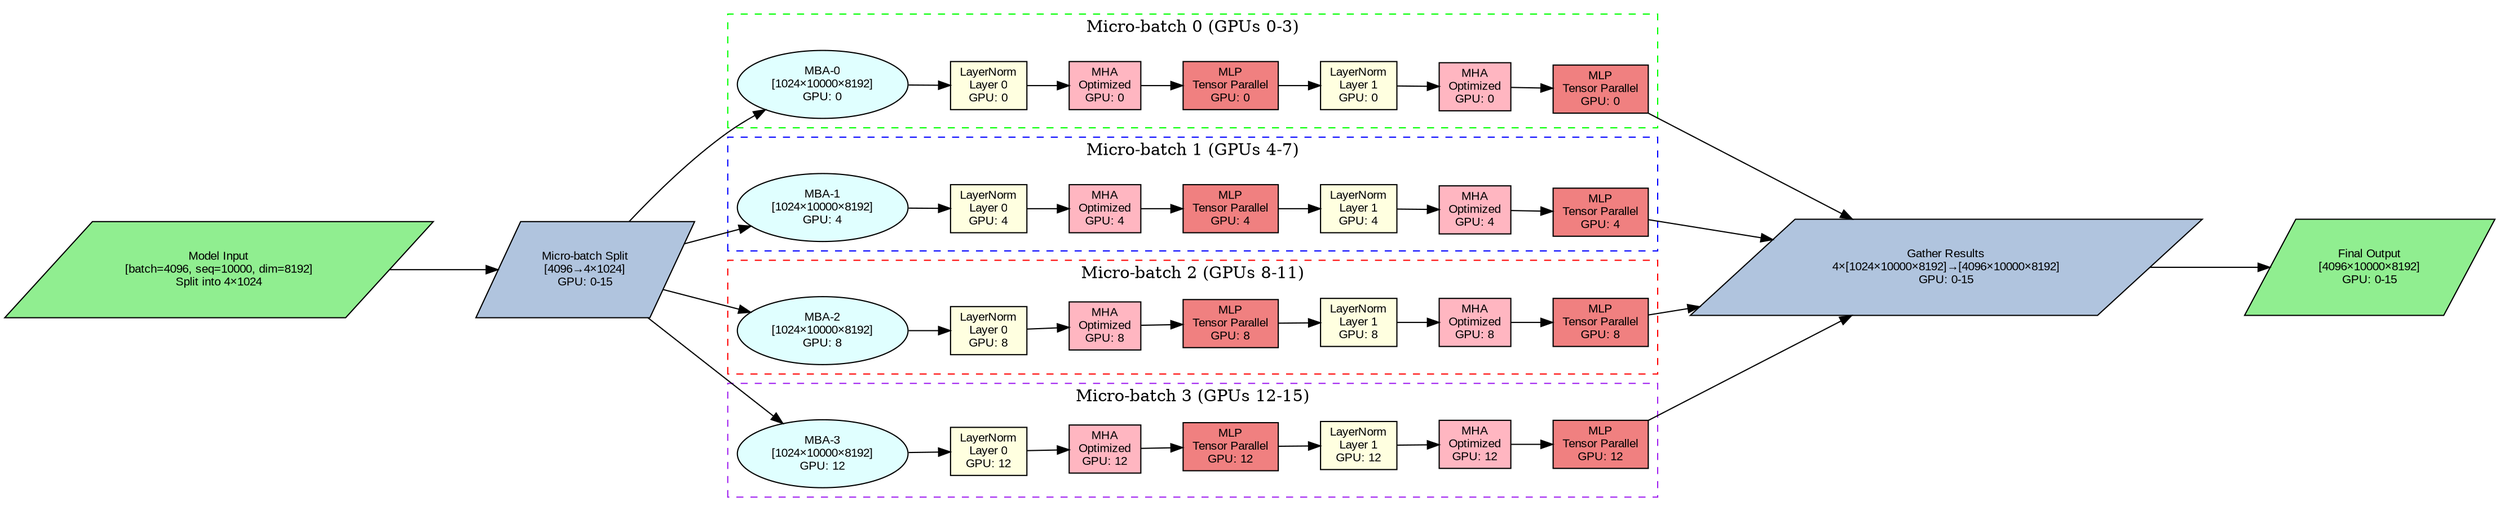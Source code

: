 digraph micro_batch_parallel_model {
    rankdir=LR
    size="40,30"
    
    node [fontname="Arial", fontsize=10]
    
    // Input with micro-batching
    input [label="Model Input\n[batch=4096, seq=10000, dim=8192]\nSplit into 4×1024", shape=parallelogram, fillcolor=lightgreen, style=filled]
    
    // Micro-batch split
    split [label="Micro-batch Split\n[4096→4×1024]\nGPU: 0-15", shape=parallelogram, fillcolor=lightsteelblue, style=filled]
    
    // 4 micro-batches processed in parallel
    subgraph cluster_microbatch0 {
        label="Micro-batch 0 (GPUs 0-3)";
        style=dashed;
        color=green;
        
        mba0 [label="MBA-0\n[1024×10000×8192]\nGPU: 0", shape=ellipse, fillcolor=lightcyan, style=filled]
        ln0_0 [label="LayerNorm\nLayer 0\nGPU: 0", shape=rectangle, fillcolor=lightyellow, style=filled]
        mha0_0 [label="MHA\nOptimized\nGPU: 0", shape=rectangle, fillcolor=lightpink, style=filled]
        mlp0_0 [label="MLP\nTensor Parallel\nGPU: 0", shape=rectangle, fillcolor=lightcoral, style=filled]
        
        ln1_0 [label="LayerNorm\nLayer 1\nGPU: 0", shape=rectangle, fillcolor=lightyellow, style=filled]
        mha1_0 [label="MHA\nOptimized\nGPU: 0", shape=rectangle, fillcolor=lightpink, style=filled]
        mlp1_0 [label="MLP\nTensor Parallel\nGPU: 0", shape=rectangle, fillcolor=lightcoral, style=filled]
    }
    
    subgraph cluster_microbatch1 {
        label="Micro-batch 1 (GPUs 4-7)";
        style=dashed;
        color=blue;
        
        mba1 [label="MBA-1\n[1024×10000×8192]\nGPU: 4", shape=ellipse, fillcolor=lightcyan, style=filled]
        ln0_1 [label="LayerNorm\nLayer 0\nGPU: 4", shape=rectangle, fillcolor=lightyellow, style=filled]
        mha0_1 [label="MHA\nOptimized\nGPU: 4", shape=rectangle, fillcolor=lightpink, style=filled]
        mlp0_1 [label="MLP\nTensor Parallel\nGPU: 4", shape=rectangle, fillcolor=lightcoral, style=filled]
        
        ln1_1 [label="LayerNorm\nLayer 1\nGPU: 4", shape=rectangle, fillcolor=lightyellow, style=filled]
        mha1_1 [label="MHA\nOptimized\nGPU: 4", shape=rectangle, fillcolor=lightpink, style=filled]
        mlp1_1 [label="MLP\nTensor Parallel\nGPU: 4", shape=rectangle, fillcolor=lightcoral, style=filled]
    }
    
    subgraph cluster_microbatch2 {
        label="Micro-batch 2 (GPUs 8-11)";
        style=dashed;
        color=red;
        
        mba2 [label="MBA-2\n[1024×10000×8192]\nGPU: 8", shape=ellipse, fillcolor=lightcyan, style=filled]
        ln0_2 [label="LayerNorm\nLayer 0\nGPU: 8", shape=rectangle, fillcolor=lightyellow, style=filled]
        mha0_2 [label="MHA\nOptimized\nGPU: 8", shape=rectangle, fillcolor=lightpink, style=filled]
        mlp0_2 [label="MLP\nTensor Parallel\nGPU: 8", shape=rectangle, fillcolor=lightcoral, style=filled]
        
        ln1_2 [label="LayerNorm\nLayer 1\nGPU: 8", shape=rectangle, fillcolor=lightyellow, style=filled]
        mha1_2 [label="MHA\nOptimized\nGPU: 8", shape=rectangle, fillcolor=lightpink, style=filled]
        mlp1_2 [label="MLP\nTensor Parallel\nGPU: 8", shape=rectangle, fillcolor=lightcoral, style=filled]
    }
    
    subgraph cluster_microbatch3 {
        label="Micro-batch 3 (GPUs 12-15)";
        style=dashed;
        color=purple;
        
        mba3 [label="MBA-3\n[1024×10000×8192]\nGPU: 12", shape=ellipse, fillcolor=lightcyan, style=filled]
        ln0_3 [label="LayerNorm\nLayer 0\nGPU: 12", shape=rectangle, fillcolor=lightyellow, style=filled]
        mha0_3 [label="MHA\nOptimized\nGPU: 12", shape=rectangle, fillcolor=lightpink, style=filled]
        mlp0_3 [label="MLP\nTensor Parallel\nGPU: 12", shape=rectangle, fillcolor=lightcoral, style=filled]
        
        ln1_3 [label="LayerNorm\nLayer 1\nGPU: 12", shape=rectangle, fillcolor=lightyellow, style=filled]
        mha1_3 [label="MHA\nOptimized\nGPU: 12", shape=rectangle, fillcolor=lightpink, style=filled]
        mlp1_3 [label="MLP\nTensor Parallel\nGPU: 12", shape=rectangle, fillcolor=lightcoral, style=filled]
    }
    
    // Aggregation
    gather [label="Gather Results\n4×[1024×10000×8192]→[4096×10000×8192]\nGPU: 0-15", shape=parallelogram, fillcolor=lightsteelblue, style=filled]
    output [label="Final Output\n[4096×10000×8192]\nGPU: 0-15", shape=parallelogram, fillcolor=lightgreen, style=filled]
    
    // Connections
    input -> split
    split -> mba0
    split -> mba1
    split -> mba2
    split -> mba3
    
    // Micro-batch 0 flow
    mba0 -> ln0_0 -> mha0_0 -> mlp0_0 -> ln1_0 -> mha1_0 -> mlp1_0 -> gather
    
    // Micro-batch 1 flow
    mba1 -> ln0_1 -> mha0_1 -> mlp0_1 -> ln1_1 -> mha1_1 -> mlp1_1 -> gather
    
    // Micro-batch 2 flow
    mba2 -> ln0_2 -> mha0_2 -> mlp0_2 -> ln1_2 -> mha1_2 -> mlp1_2 -> gather
    
    // Micro-batch 3 flow
    mba3 -> ln0_3 -> mha0_3 -> mlp0_3 -> ln1_3 -> mha1_3 -> mlp1_3 -> gather
    
    gather -> output
}